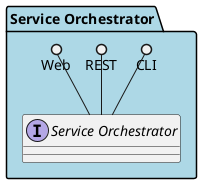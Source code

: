 @startuml



package "Service Orchestrator" #lightblue {

    interface "Service Orchestrator" as i {
    
    }


    CLI ()-- i
    REST ()-- i
    Web ()-- i
    


}

@enduml
